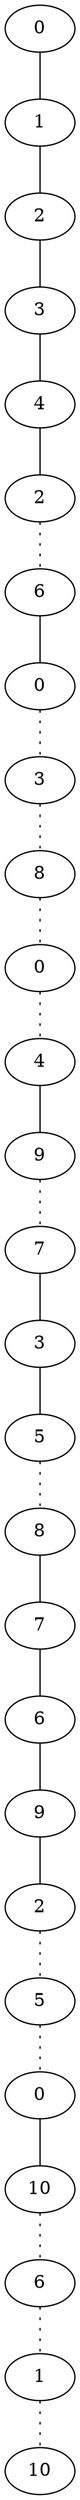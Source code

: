 graph {
a0 -- a1;
a1 -- a2;
a2 -- a3;
a3 -- a4;
a4 -- a5;
a5 -- a6 [style=dotted];
a6 -- a7;
a7 -- a8 [style=dotted];
a8 -- a9 [style=dotted];
a9 -- a10 [style=dotted];
a10 -- a11 [style=dotted];
a11 -- a12;
a12 -- a13 [style=dotted];
a13 -- a14;
a14 -- a15;
a15 -- a16 [style=dotted];
a16 -- a17;
a17 -- a18;
a18 -- a19;
a19 -- a20;
a20 -- a21 [style=dotted];
a21 -- a22 [style=dotted];
a22 -- a23;
a23 -- a24 [style=dotted];
a24 -- a25 [style=dotted];
a25 -- a26 [style=dotted];
a0[label=0];
a1[label=1];
a2[label=2];
a3[label=3];
a4[label=4];
a5[label=2];
a6[label=6];
a7[label=0];
a8[label=3];
a9[label=8];
a10[label=0];
a11[label=4];
a12[label=9];
a13[label=7];
a14[label=3];
a15[label=5];
a16[label=8];
a17[label=7];
a18[label=6];
a19[label=9];
a20[label=2];
a21[label=5];
a22[label=0];
a23[label=10];
a24[label=6];
a25[label=1];
a26[label=10];
}

